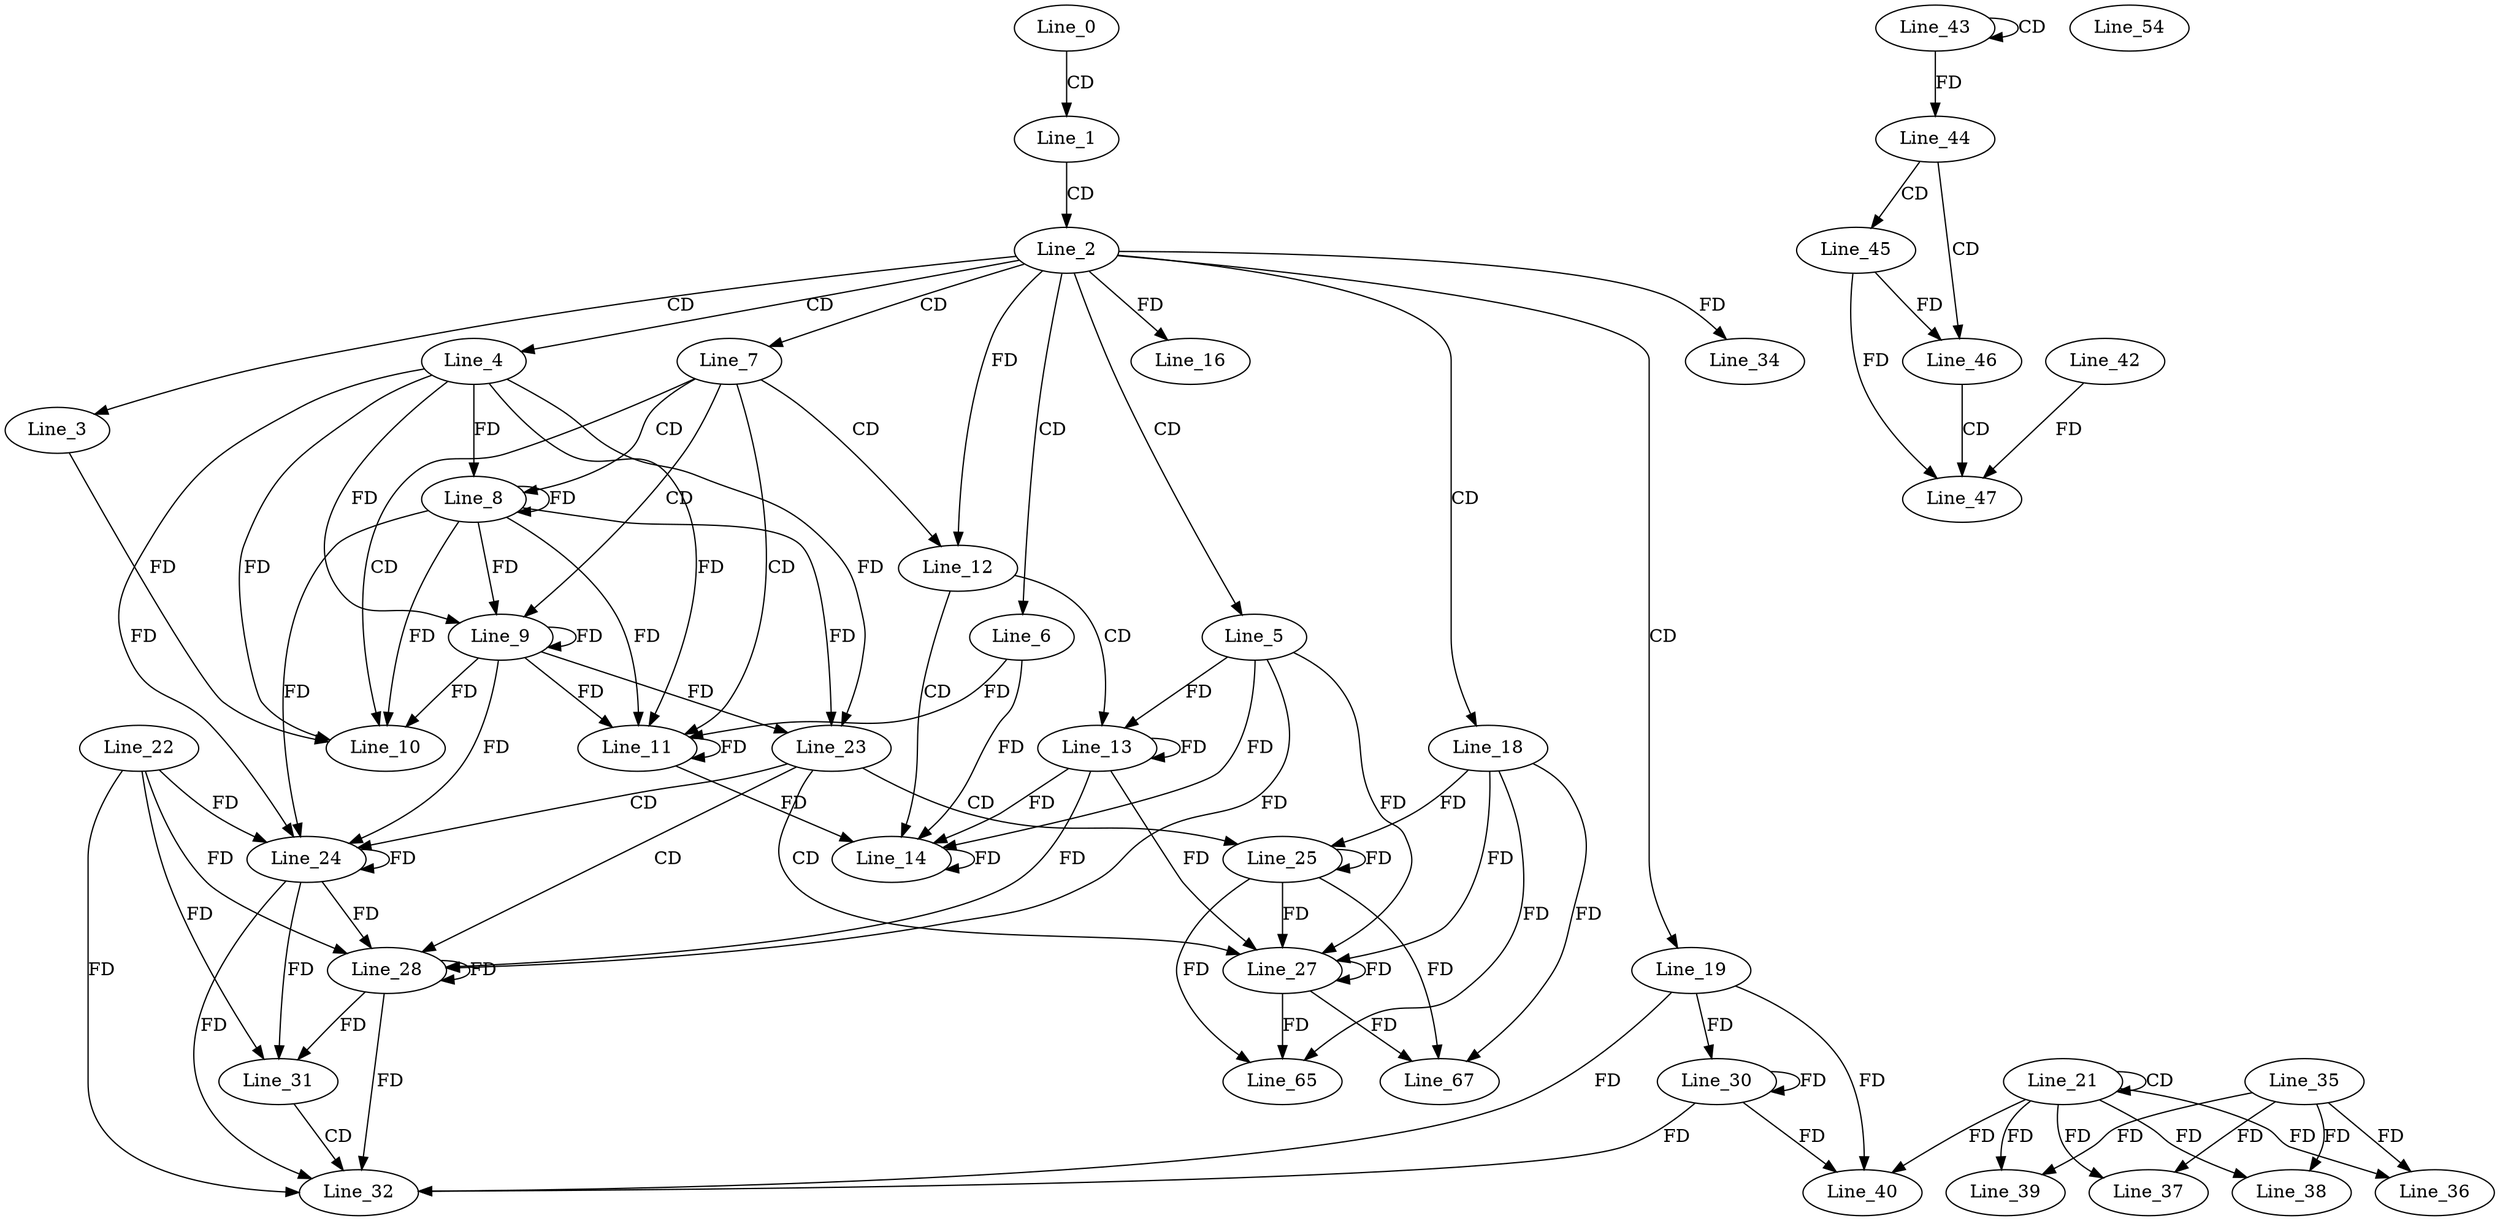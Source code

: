 digraph G {
  Line_0;
  Line_1;
  Line_2;
  Line_3;
  Line_3;
  Line_4;
  Line_5;
  Line_6;
  Line_7;
  Line_8;
  Line_9;
  Line_9;
  Line_9;
  Line_10;
  Line_11;
  Line_11;
  Line_12;
  Line_13;
  Line_14;
  Line_14;
  Line_16;
  Line_18;
  Line_19;
  Line_21;
  Line_21;
  Line_23;
  Line_24;
  Line_22;
  Line_24;
  Line_24;
  Line_25;
  Line_27;
  Line_27;
  Line_28;
  Line_28;
  Line_30;
  Line_31;
  Line_32;
  Line_34;
  Line_36;
  Line_35;
  Line_37;
  Line_38;
  Line_39;
  Line_40;
  Line_43;
  Line_43;
  Line_44;
  Line_45;
  Line_46;
  Line_46;
  Line_47;
  Line_42;
  Line_54;
  Line_65;
  Line_67;
  Line_0 -> Line_1 [ label="CD" ];
  Line_1 -> Line_2 [ label="CD" ];
  Line_2 -> Line_3 [ label="CD" ];
  Line_2 -> Line_4 [ label="CD" ];
  Line_2 -> Line_5 [ label="CD" ];
  Line_2 -> Line_6 [ label="CD" ];
  Line_2 -> Line_7 [ label="CD" ];
  Line_7 -> Line_8 [ label="CD" ];
  Line_4 -> Line_8 [ label="FD" ];
  Line_8 -> Line_8 [ label="FD" ];
  Line_7 -> Line_9 [ label="CD" ];
  Line_4 -> Line_9 [ label="FD" ];
  Line_8 -> Line_9 [ label="FD" ];
  Line_9 -> Line_9 [ label="FD" ];
  Line_7 -> Line_10 [ label="CD" ];
  Line_3 -> Line_10 [ label="FD" ];
  Line_4 -> Line_10 [ label="FD" ];
  Line_8 -> Line_10 [ label="FD" ];
  Line_9 -> Line_10 [ label="FD" ];
  Line_7 -> Line_11 [ label="CD" ];
  Line_6 -> Line_11 [ label="FD" ];
  Line_11 -> Line_11 [ label="FD" ];
  Line_4 -> Line_11 [ label="FD" ];
  Line_8 -> Line_11 [ label="FD" ];
  Line_9 -> Line_11 [ label="FD" ];
  Line_7 -> Line_12 [ label="CD" ];
  Line_2 -> Line_12 [ label="FD" ];
  Line_12 -> Line_13 [ label="CD" ];
  Line_5 -> Line_13 [ label="FD" ];
  Line_13 -> Line_13 [ label="FD" ];
  Line_12 -> Line_14 [ label="CD" ];
  Line_6 -> Line_14 [ label="FD" ];
  Line_11 -> Line_14 [ label="FD" ];
  Line_14 -> Line_14 [ label="FD" ];
  Line_5 -> Line_14 [ label="FD" ];
  Line_13 -> Line_14 [ label="FD" ];
  Line_2 -> Line_16 [ label="FD" ];
  Line_2 -> Line_18 [ label="CD" ];
  Line_2 -> Line_19 [ label="CD" ];
  Line_21 -> Line_21 [ label="CD" ];
  Line_4 -> Line_23 [ label="FD" ];
  Line_8 -> Line_23 [ label="FD" ];
  Line_9 -> Line_23 [ label="FD" ];
  Line_23 -> Line_24 [ label="CD" ];
  Line_22 -> Line_24 [ label="FD" ];
  Line_24 -> Line_24 [ label="FD" ];
  Line_4 -> Line_24 [ label="FD" ];
  Line_8 -> Line_24 [ label="FD" ];
  Line_9 -> Line_24 [ label="FD" ];
  Line_23 -> Line_25 [ label="CD" ];
  Line_18 -> Line_25 [ label="FD" ];
  Line_25 -> Line_25 [ label="FD" ];
  Line_23 -> Line_27 [ label="CD" ];
  Line_18 -> Line_27 [ label="FD" ];
  Line_25 -> Line_27 [ label="FD" ];
  Line_27 -> Line_27 [ label="FD" ];
  Line_5 -> Line_27 [ label="FD" ];
  Line_13 -> Line_27 [ label="FD" ];
  Line_23 -> Line_28 [ label="CD" ];
  Line_22 -> Line_28 [ label="FD" ];
  Line_24 -> Line_28 [ label="FD" ];
  Line_28 -> Line_28 [ label="FD" ];
  Line_5 -> Line_28 [ label="FD" ];
  Line_13 -> Line_28 [ label="FD" ];
  Line_19 -> Line_30 [ label="FD" ];
  Line_30 -> Line_30 [ label="FD" ];
  Line_22 -> Line_31 [ label="FD" ];
  Line_24 -> Line_31 [ label="FD" ];
  Line_28 -> Line_31 [ label="FD" ];
  Line_31 -> Line_32 [ label="CD" ];
  Line_19 -> Line_32 [ label="FD" ];
  Line_30 -> Line_32 [ label="FD" ];
  Line_22 -> Line_32 [ label="FD" ];
  Line_24 -> Line_32 [ label="FD" ];
  Line_28 -> Line_32 [ label="FD" ];
  Line_2 -> Line_34 [ label="FD" ];
  Line_21 -> Line_36 [ label="FD" ];
  Line_35 -> Line_36 [ label="FD" ];
  Line_21 -> Line_37 [ label="FD" ];
  Line_35 -> Line_37 [ label="FD" ];
  Line_21 -> Line_38 [ label="FD" ];
  Line_35 -> Line_38 [ label="FD" ];
  Line_21 -> Line_39 [ label="FD" ];
  Line_35 -> Line_39 [ label="FD" ];
  Line_21 -> Line_40 [ label="FD" ];
  Line_19 -> Line_40 [ label="FD" ];
  Line_30 -> Line_40 [ label="FD" ];
  Line_43 -> Line_43 [ label="CD" ];
  Line_43 -> Line_44 [ label="FD" ];
  Line_44 -> Line_45 [ label="CD" ];
  Line_44 -> Line_46 [ label="CD" ];
  Line_45 -> Line_46 [ label="FD" ];
  Line_46 -> Line_47 [ label="CD" ];
  Line_45 -> Line_47 [ label="FD" ];
  Line_42 -> Line_47 [ label="FD" ];
  Line_18 -> Line_65 [ label="FD" ];
  Line_25 -> Line_65 [ label="FD" ];
  Line_27 -> Line_65 [ label="FD" ];
  Line_18 -> Line_67 [ label="FD" ];
  Line_25 -> Line_67 [ label="FD" ];
  Line_27 -> Line_67 [ label="FD" ];
}
